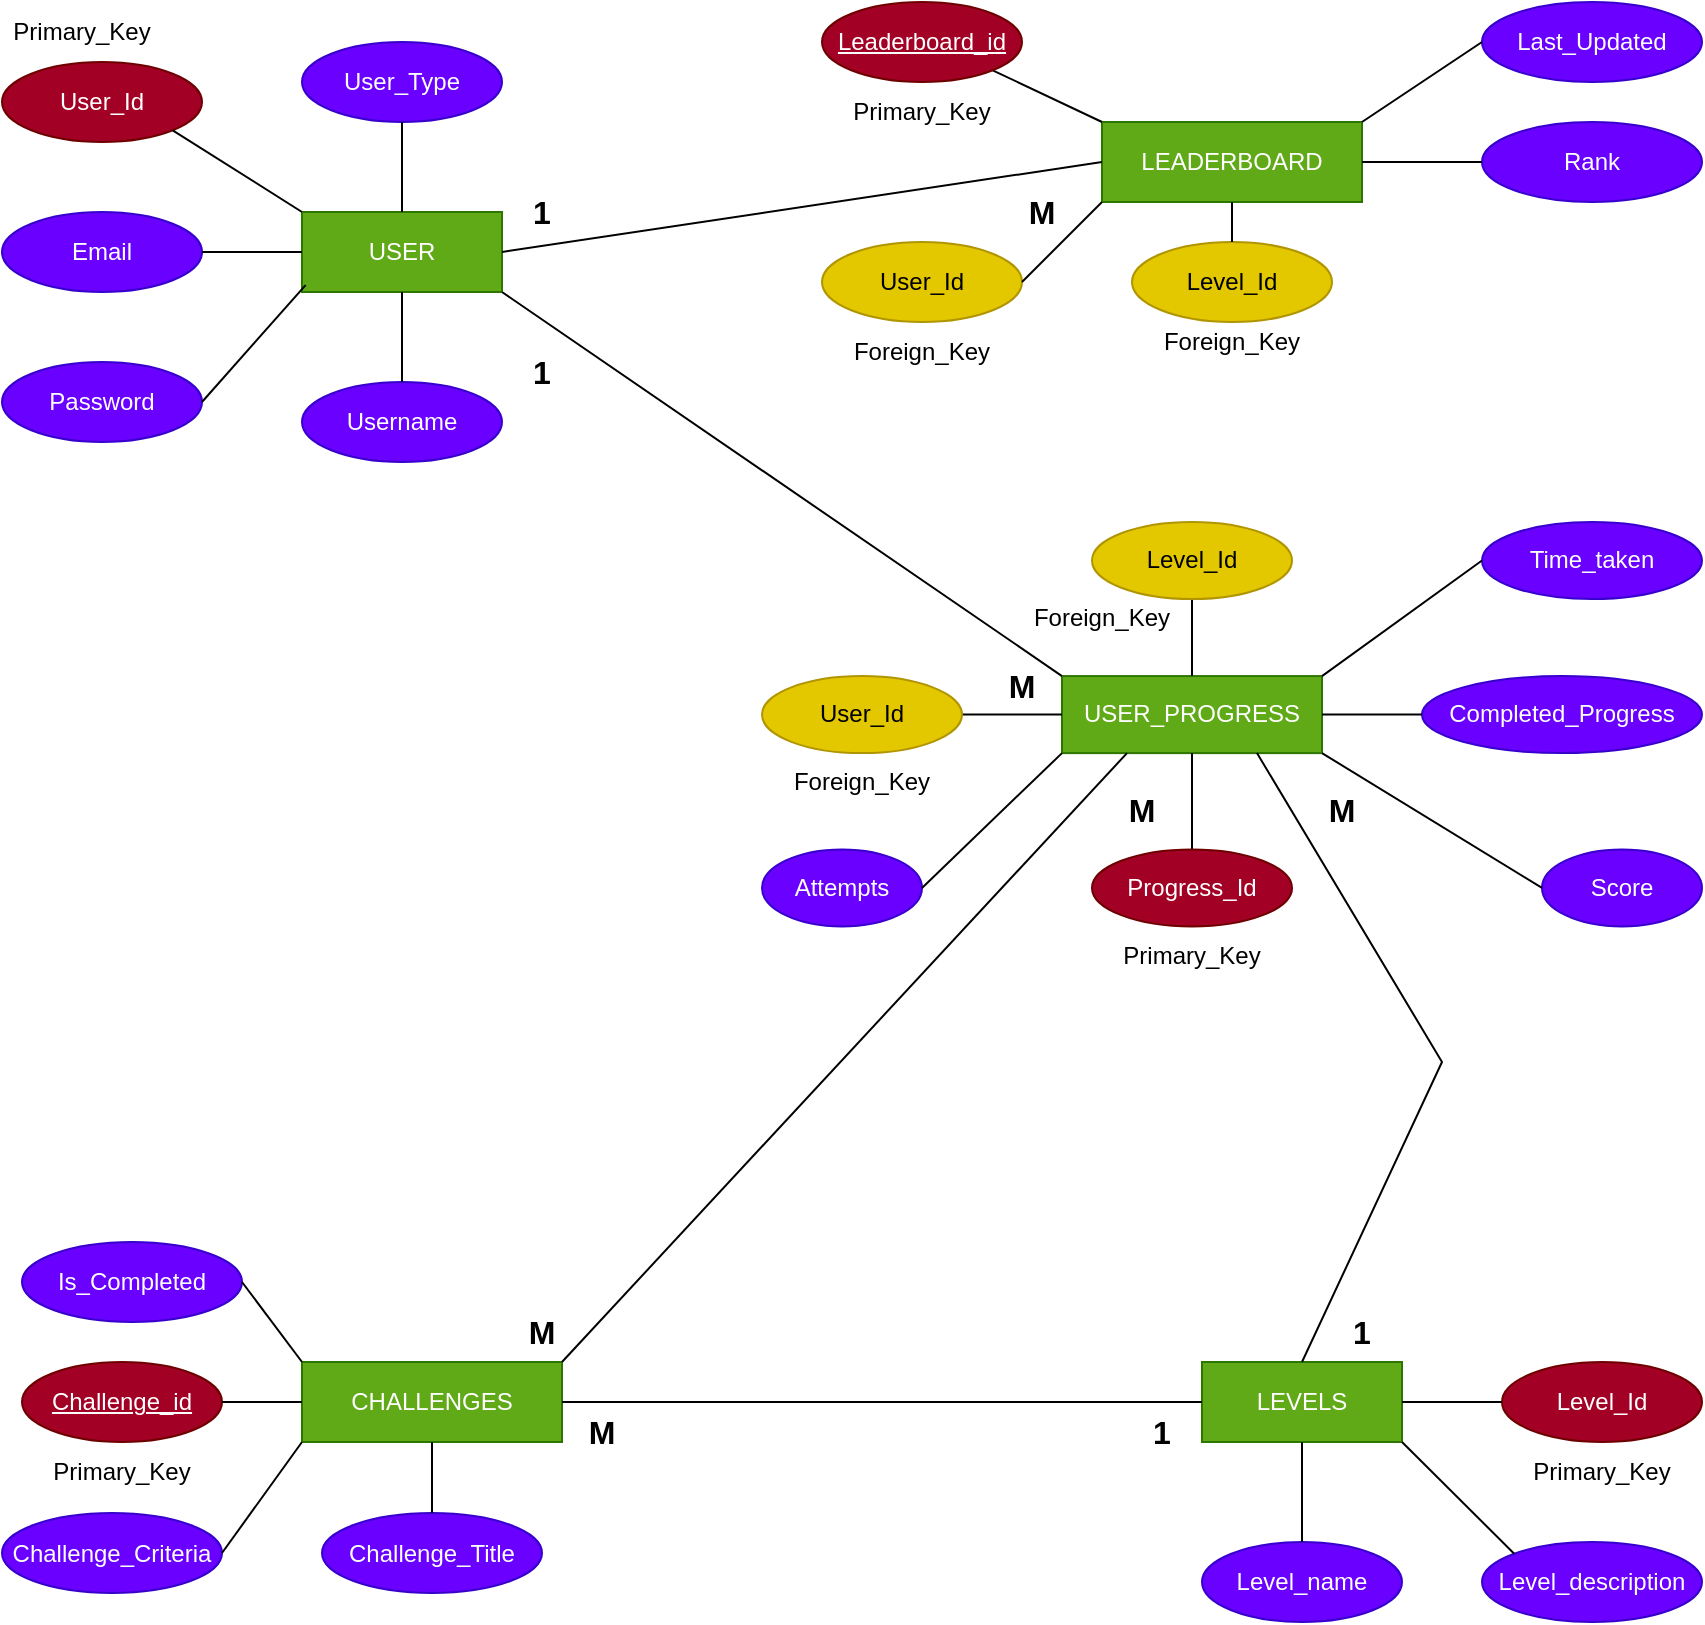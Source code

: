 <mxfile version="25.0.1">
  <diagram name="Page-1" id="hvGiVvYuYqNHNNSy1nFW">
    <mxGraphModel dx="943" dy="1045" grid="1" gridSize="10" guides="1" tooltips="1" connect="1" arrows="1" fold="1" page="1" pageScale="1" pageWidth="850" pageHeight="1100" math="0" shadow="0">
      <root>
        <mxCell id="0" />
        <mxCell id="1" parent="0" />
        <mxCell id="EYrDEzTPoMJqkg_l5Wmo-33" value="" style="group" vertex="1" connectable="0" parent="1">
          <mxGeometry x="850" width="250" height="230" as="geometry" />
        </mxCell>
        <mxCell id="wwm1pLuqcNXMslTKSKh7-67" value="USER" style="whiteSpace=wrap;html=1;align=center;fillColor=#60a917;fontColor=#ffffff;strokeColor=#2D7600;" parent="EYrDEzTPoMJqkg_l5Wmo-33" vertex="1">
          <mxGeometry x="150" y="105" width="100" height="40" as="geometry" />
        </mxCell>
        <mxCell id="wwm1pLuqcNXMslTKSKh7-68" value="Email" style="ellipse;whiteSpace=wrap;html=1;align=center;fillColor=#6a00ff;fontColor=#ffffff;strokeColor=#3700CC;" parent="EYrDEzTPoMJqkg_l5Wmo-33" vertex="1">
          <mxGeometry y="105" width="100" height="40" as="geometry" />
        </mxCell>
        <mxCell id="wwm1pLuqcNXMslTKSKh7-72" value="" style="endArrow=none;html=1;rounded=0;entryX=1;entryY=0.5;entryDx=0;entryDy=0;exitX=0;exitY=0.5;exitDx=0;exitDy=0;" parent="EYrDEzTPoMJqkg_l5Wmo-33" source="wwm1pLuqcNXMslTKSKh7-67" target="wwm1pLuqcNXMslTKSKh7-68" edge="1">
          <mxGeometry relative="1" as="geometry">
            <mxPoint x="210" y="130" as="sourcePoint" />
            <mxPoint x="60" y="40" as="targetPoint" />
          </mxGeometry>
        </mxCell>
        <mxCell id="wwm1pLuqcNXMslTKSKh7-73" value="Password" style="ellipse;whiteSpace=wrap;html=1;align=center;fillColor=#6a00ff;fontColor=#ffffff;strokeColor=#3700CC;" parent="EYrDEzTPoMJqkg_l5Wmo-33" vertex="1">
          <mxGeometry y="180" width="100" height="40" as="geometry" />
        </mxCell>
        <mxCell id="wwm1pLuqcNXMslTKSKh7-74" value="" style="endArrow=none;html=1;rounded=0;entryX=1;entryY=0.5;entryDx=0;entryDy=0;exitX=0.018;exitY=0.913;exitDx=0;exitDy=0;exitPerimeter=0;" parent="EYrDEzTPoMJqkg_l5Wmo-33" source="wwm1pLuqcNXMslTKSKh7-67" target="wwm1pLuqcNXMslTKSKh7-73" edge="1">
          <mxGeometry relative="1" as="geometry">
            <mxPoint x="150" y="200" as="sourcePoint" />
            <mxPoint x="60" y="115" as="targetPoint" />
          </mxGeometry>
        </mxCell>
        <mxCell id="wwm1pLuqcNXMslTKSKh7-79" value="User_Type" style="ellipse;whiteSpace=wrap;html=1;align=center;fillColor=#6a00ff;fontColor=#ffffff;strokeColor=#3700CC;" parent="EYrDEzTPoMJqkg_l5Wmo-33" vertex="1">
          <mxGeometry x="150" y="20" width="100" height="40" as="geometry" />
        </mxCell>
        <mxCell id="wwm1pLuqcNXMslTKSKh7-80" value="Username" style="ellipse;whiteSpace=wrap;html=1;align=center;fillColor=#6a00ff;fontColor=#ffffff;strokeColor=#3700CC;" parent="EYrDEzTPoMJqkg_l5Wmo-33" vertex="1">
          <mxGeometry x="150" y="190" width="100" height="40" as="geometry" />
        </mxCell>
        <mxCell id="wwm1pLuqcNXMslTKSKh7-81" value="" style="endArrow=none;html=1;rounded=0;entryX=0.5;entryY=0;entryDx=0;entryDy=0;exitX=0.5;exitY=1;exitDx=0;exitDy=0;" parent="EYrDEzTPoMJqkg_l5Wmo-33" source="wwm1pLuqcNXMslTKSKh7-67" target="wwm1pLuqcNXMslTKSKh7-80" edge="1">
          <mxGeometry relative="1" as="geometry">
            <mxPoint x="162" y="152" as="sourcePoint" />
            <mxPoint x="110" y="210" as="targetPoint" />
          </mxGeometry>
        </mxCell>
        <mxCell id="wwm1pLuqcNXMslTKSKh7-82" value="" style="endArrow=none;html=1;rounded=0;exitX=0.5;exitY=1;exitDx=0;exitDy=0;entryX=0.5;entryY=0;entryDx=0;entryDy=0;" parent="EYrDEzTPoMJqkg_l5Wmo-33" source="wwm1pLuqcNXMslTKSKh7-79" target="wwm1pLuqcNXMslTKSKh7-67" edge="1">
          <mxGeometry relative="1" as="geometry">
            <mxPoint x="210" y="155" as="sourcePoint" />
            <mxPoint x="200" y="90" as="targetPoint" />
          </mxGeometry>
        </mxCell>
        <mxCell id="wwm1pLuqcNXMslTKSKh7-83" value="User_Id" style="ellipse;whiteSpace=wrap;html=1;align=center;fillColor=#a20025;fontColor=#ffffff;strokeColor=#6F0000;" parent="EYrDEzTPoMJqkg_l5Wmo-33" vertex="1">
          <mxGeometry y="30" width="100" height="40" as="geometry" />
        </mxCell>
        <mxCell id="wwm1pLuqcNXMslTKSKh7-84" value="" style="endArrow=none;html=1;rounded=0;exitX=1;exitY=1;exitDx=0;exitDy=0;entryX=0;entryY=0;entryDx=0;entryDy=0;" parent="EYrDEzTPoMJqkg_l5Wmo-33" source="wwm1pLuqcNXMslTKSKh7-83" target="wwm1pLuqcNXMslTKSKh7-67" edge="1">
          <mxGeometry relative="1" as="geometry">
            <mxPoint x="210" y="70" as="sourcePoint" />
            <mxPoint x="210" y="115" as="targetPoint" />
          </mxGeometry>
        </mxCell>
        <mxCell id="wwm1pLuqcNXMslTKSKh7-85" value="Primary_Key" style="text;html=1;align=center;verticalAlign=middle;whiteSpace=wrap;rounded=0;" parent="EYrDEzTPoMJqkg_l5Wmo-33" vertex="1">
          <mxGeometry width="80" height="30" as="geometry" />
        </mxCell>
        <mxCell id="EYrDEzTPoMJqkg_l5Wmo-34" value="" style="group" vertex="1" connectable="0" parent="1">
          <mxGeometry x="1450" y="580" width="250" height="230" as="geometry" />
        </mxCell>
        <mxCell id="wwm1pLuqcNXMslTKSKh7-86" value="LEVELS" style="whiteSpace=wrap;html=1;align=center;fillColor=#60a917;fontColor=#ffffff;strokeColor=#2D7600;" parent="EYrDEzTPoMJqkg_l5Wmo-34" vertex="1">
          <mxGeometry y="100" width="100" height="40" as="geometry" />
        </mxCell>
        <mxCell id="wwm1pLuqcNXMslTKSKh7-89" value="Level_Id" style="ellipse;whiteSpace=wrap;html=1;align=center;fillColor=#a20025;fontColor=#ffffff;strokeColor=#6F0000;" parent="EYrDEzTPoMJqkg_l5Wmo-34" vertex="1">
          <mxGeometry x="150" y="100" width="100" height="40" as="geometry" />
        </mxCell>
        <mxCell id="wwm1pLuqcNXMslTKSKh7-90" value="Primary_Key" style="text;html=1;align=center;verticalAlign=middle;whiteSpace=wrap;rounded=0;" parent="EYrDEzTPoMJqkg_l5Wmo-34" vertex="1">
          <mxGeometry x="160" y="140" width="80" height="30" as="geometry" />
        </mxCell>
        <mxCell id="wwm1pLuqcNXMslTKSKh7-91" value="" style="endArrow=none;html=1;rounded=0;exitX=0;exitY=0.5;exitDx=0;exitDy=0;" parent="EYrDEzTPoMJqkg_l5Wmo-34" source="wwm1pLuqcNXMslTKSKh7-89" target="wwm1pLuqcNXMslTKSKh7-86" edge="1">
          <mxGeometry relative="1" as="geometry">
            <mxPoint x="-160" y="70" as="sourcePoint" />
            <mxPoint x="-160" y="115" as="targetPoint" />
          </mxGeometry>
        </mxCell>
        <mxCell id="wwm1pLuqcNXMslTKSKh7-92" value="Level_name" style="ellipse;whiteSpace=wrap;html=1;align=center;fillColor=#6a00ff;fontColor=#ffffff;strokeColor=#3700CC;" parent="EYrDEzTPoMJqkg_l5Wmo-34" vertex="1">
          <mxGeometry y="190" width="100" height="40" as="geometry" />
        </mxCell>
        <mxCell id="wwm1pLuqcNXMslTKSKh7-93" value="" style="endArrow=none;html=1;rounded=0;exitX=0.5;exitY=1;exitDx=0;exitDy=0;" parent="EYrDEzTPoMJqkg_l5Wmo-34" source="wwm1pLuqcNXMslTKSKh7-86" target="wwm1pLuqcNXMslTKSKh7-92" edge="1">
          <mxGeometry relative="1" as="geometry">
            <mxPoint x="-160" y="155" as="sourcePoint" />
            <mxPoint x="-160" y="200" as="targetPoint" />
          </mxGeometry>
        </mxCell>
        <mxCell id="wwm1pLuqcNXMslTKSKh7-96" value="Level_description" style="ellipse;whiteSpace=wrap;html=1;align=center;fillColor=#6a00ff;fontColor=#ffffff;strokeColor=#3700CC;" parent="EYrDEzTPoMJqkg_l5Wmo-34" vertex="1">
          <mxGeometry x="140" y="190" width="110" height="40" as="geometry" />
        </mxCell>
        <mxCell id="wwm1pLuqcNXMslTKSKh7-97" value="" style="endArrow=none;html=1;rounded=0;exitX=1;exitY=1;exitDx=0;exitDy=0;entryX=0;entryY=0;entryDx=0;entryDy=0;" parent="EYrDEzTPoMJqkg_l5Wmo-34" source="wwm1pLuqcNXMslTKSKh7-86" target="wwm1pLuqcNXMslTKSKh7-96" edge="1">
          <mxGeometry relative="1" as="geometry">
            <mxPoint x="60" y="155" as="sourcePoint" />
            <mxPoint x="60" y="200" as="targetPoint" />
          </mxGeometry>
        </mxCell>
        <mxCell id="EYrDEzTPoMJqkg_l5Wmo-94" value="&lt;font style=&quot;font-size: 16px;&quot;&gt;&lt;b&gt;1&lt;/b&gt;&lt;/font&gt;" style="text;html=1;align=center;verticalAlign=middle;whiteSpace=wrap;rounded=0;" vertex="1" parent="EYrDEzTPoMJqkg_l5Wmo-34">
          <mxGeometry x="70" y="70" width="20" height="30" as="geometry" />
        </mxCell>
        <mxCell id="EYrDEzTPoMJqkg_l5Wmo-35" value="" style="group" vertex="1" connectable="0" parent="1">
          <mxGeometry x="1230" y="260" width="470" height="260" as="geometry" />
        </mxCell>
        <mxCell id="wwm1pLuqcNXMslTKSKh7-98" value="USER_PROGRESS" style="whiteSpace=wrap;html=1;align=center;fillColor=#60a917;fontColor=#ffffff;strokeColor=#2D7600;" parent="EYrDEzTPoMJqkg_l5Wmo-35" vertex="1">
          <mxGeometry x="150" y="77.037" width="130" height="38.519" as="geometry" />
        </mxCell>
        <mxCell id="wwm1pLuqcNXMslTKSKh7-100" value="" style="endArrow=none;html=1;rounded=0;exitX=0.5;exitY=0;exitDx=0;exitDy=0;entryX=0.5;entryY=1;entryDx=0;entryDy=0;" parent="EYrDEzTPoMJqkg_l5Wmo-35" source="wwm1pLuqcNXMslTKSKh7-99" target="wwm1pLuqcNXMslTKSKh7-98" edge="1">
          <mxGeometry relative="1" as="geometry">
            <mxPoint x="95" y="-140.593" as="sourcePoint" />
            <mxPoint x="160" y="-101.111" as="targetPoint" />
          </mxGeometry>
        </mxCell>
        <mxCell id="wwm1pLuqcNXMslTKSKh7-105" value="" style="endArrow=none;html=1;rounded=0;exitX=0;exitY=0.5;exitDx=0;exitDy=0;entryX=1;entryY=0.5;entryDx=0;entryDy=0;" parent="EYrDEzTPoMJqkg_l5Wmo-35" source="wwm1pLuqcNXMslTKSKh7-98" target="wwm1pLuqcNXMslTKSKh7-103" edge="1">
          <mxGeometry relative="1" as="geometry">
            <mxPoint x="325" y="202.222" as="sourcePoint" />
            <mxPoint x="325" y="134.815" as="targetPoint" />
          </mxGeometry>
        </mxCell>
        <mxCell id="wwm1pLuqcNXMslTKSKh7-106" value="" style="endArrow=none;html=1;rounded=0;exitX=0.5;exitY=0;exitDx=0;exitDy=0;entryX=0.5;entryY=1;entryDx=0;entryDy=0;" parent="EYrDEzTPoMJqkg_l5Wmo-35" source="wwm1pLuqcNXMslTKSKh7-98" target="wwm1pLuqcNXMslTKSKh7-104" edge="1">
          <mxGeometry relative="1" as="geometry">
            <mxPoint x="335" y="211.852" as="sourcePoint" />
            <mxPoint x="335" y="144.444" as="targetPoint" />
          </mxGeometry>
        </mxCell>
        <mxCell id="wwm1pLuqcNXMslTKSKh7-109" value="Completed_Progress" style="ellipse;whiteSpace=wrap;html=1;align=center;fillColor=#6a00ff;fontColor=#ffffff;strokeColor=#3700CC;" parent="EYrDEzTPoMJqkg_l5Wmo-35" vertex="1">
          <mxGeometry x="330" y="77.037" width="140" height="38.519" as="geometry" />
        </mxCell>
        <mxCell id="wwm1pLuqcNXMslTKSKh7-110" value="" style="endArrow=none;html=1;rounded=0;entryX=0;entryY=0.5;entryDx=0;entryDy=0;exitX=1;exitY=0.5;exitDx=0;exitDy=0;" parent="EYrDEzTPoMJqkg_l5Wmo-35" source="wwm1pLuqcNXMslTKSKh7-98" target="wwm1pLuqcNXMslTKSKh7-109" edge="1">
          <mxGeometry relative="1" as="geometry">
            <mxPoint x="460" y="110.741" as="sourcePoint" />
            <mxPoint x="370" y="173.333" as="targetPoint" />
          </mxGeometry>
        </mxCell>
        <mxCell id="wwm1pLuqcNXMslTKSKh7-111" value="Score" style="ellipse;whiteSpace=wrap;html=1;align=center;fillColor=#6a00ff;fontColor=#ffffff;strokeColor=#3700CC;" parent="EYrDEzTPoMJqkg_l5Wmo-35" vertex="1">
          <mxGeometry x="390" y="163.704" width="80" height="38.519" as="geometry" />
        </mxCell>
        <mxCell id="wwm1pLuqcNXMslTKSKh7-112" value="" style="endArrow=none;html=1;rounded=0;entryX=0;entryY=0.5;entryDx=0;entryDy=0;exitX=1;exitY=1;exitDx=0;exitDy=0;" parent="EYrDEzTPoMJqkg_l5Wmo-35" source="wwm1pLuqcNXMslTKSKh7-98" target="wwm1pLuqcNXMslTKSKh7-111" edge="1">
          <mxGeometry relative="1" as="geometry">
            <mxPoint x="390" y="115.556" as="sourcePoint" />
            <mxPoint x="450" y="115.556" as="targetPoint" />
          </mxGeometry>
        </mxCell>
        <mxCell id="wwm1pLuqcNXMslTKSKh7-113" value="Attempts" style="ellipse;whiteSpace=wrap;html=1;align=center;fillColor=#6a00ff;fontColor=#ffffff;strokeColor=#3700CC;" parent="EYrDEzTPoMJqkg_l5Wmo-35" vertex="1">
          <mxGeometry y="163.704" width="80" height="38.519" as="geometry" />
        </mxCell>
        <mxCell id="wwm1pLuqcNXMslTKSKh7-114" value="" style="endArrow=none;html=1;rounded=0;entryX=0;entryY=1;entryDx=0;entryDy=0;exitX=1;exitY=0.5;exitDx=0;exitDy=0;" parent="EYrDEzTPoMJqkg_l5Wmo-35" source="wwm1pLuqcNXMslTKSKh7-113" target="wwm1pLuqcNXMslTKSKh7-98" edge="1">
          <mxGeometry relative="1" as="geometry">
            <mxPoint x="390" y="134.815" as="sourcePoint" />
            <mxPoint x="450" y="221.481" as="targetPoint" />
          </mxGeometry>
        </mxCell>
        <mxCell id="wwm1pLuqcNXMslTKSKh7-116" value="Time_taken" style="ellipse;whiteSpace=wrap;html=1;align=center;fillColor=#6a00ff;fontColor=#ffffff;strokeColor=#3700CC;" parent="EYrDEzTPoMJqkg_l5Wmo-35" vertex="1">
          <mxGeometry x="360" width="110" height="38.519" as="geometry" />
        </mxCell>
        <mxCell id="wwm1pLuqcNXMslTKSKh7-117" value="" style="endArrow=none;html=1;rounded=0;entryX=1;entryY=0;entryDx=0;entryDy=0;exitX=0;exitY=0.5;exitDx=0;exitDy=0;" parent="EYrDEzTPoMJqkg_l5Wmo-35" source="wwm1pLuqcNXMslTKSKh7-116" target="wwm1pLuqcNXMslTKSKh7-98" edge="1">
          <mxGeometry relative="1" as="geometry">
            <mxPoint x="390" y="134.815" as="sourcePoint" />
            <mxPoint x="430" y="221.481" as="targetPoint" />
          </mxGeometry>
        </mxCell>
        <mxCell id="wwm1pLuqcNXMslTKSKh7-119" value="" style="group" parent="EYrDEzTPoMJqkg_l5Wmo-35" vertex="1" connectable="0">
          <mxGeometry y="77.037" width="100" height="67.407" as="geometry" />
        </mxCell>
        <mxCell id="wwm1pLuqcNXMslTKSKh7-103" value="User_Id" style="ellipse;whiteSpace=wrap;html=1;align=center;fillColor=#e3c800;fontColor=#000000;strokeColor=#B09500;" parent="wwm1pLuqcNXMslTKSKh7-119" vertex="1">
          <mxGeometry width="100" height="38.519" as="geometry" />
        </mxCell>
        <mxCell id="wwm1pLuqcNXMslTKSKh7-107" value="Foreign_Key" style="text;html=1;align=center;verticalAlign=middle;whiteSpace=wrap;rounded=0;" parent="wwm1pLuqcNXMslTKSKh7-119" vertex="1">
          <mxGeometry x="10" y="38.519" width="80" height="28.889" as="geometry" />
        </mxCell>
        <mxCell id="EYrDEzTPoMJqkg_l5Wmo-59" value="" style="group" vertex="1" connectable="0" parent="EYrDEzTPoMJqkg_l5Wmo-35">
          <mxGeometry x="165" y="163.704" width="100" height="67.407" as="geometry" />
        </mxCell>
        <mxCell id="wwm1pLuqcNXMslTKSKh7-99" value="Progress_Id" style="ellipse;whiteSpace=wrap;html=1;align=center;fillColor=#a20025;fontColor=#ffffff;strokeColor=#6F0000;" parent="EYrDEzTPoMJqkg_l5Wmo-59" vertex="1">
          <mxGeometry width="100" height="38.519" as="geometry" />
        </mxCell>
        <mxCell id="wwm1pLuqcNXMslTKSKh7-128" value="Primary_Key" style="text;html=1;align=center;verticalAlign=middle;whiteSpace=wrap;rounded=0;" parent="EYrDEzTPoMJqkg_l5Wmo-59" vertex="1">
          <mxGeometry x="10" y="38.519" width="80" height="28.889" as="geometry" />
        </mxCell>
        <mxCell id="wwm1pLuqcNXMslTKSKh7-104" value="Level_Id" style="ellipse;whiteSpace=wrap;html=1;align=center;fillColor=#e3c800;fontColor=#000000;strokeColor=#B09500;" parent="EYrDEzTPoMJqkg_l5Wmo-35" vertex="1">
          <mxGeometry x="165" width="100" height="38.519" as="geometry" />
        </mxCell>
        <mxCell id="wwm1pLuqcNXMslTKSKh7-108" value="Foreign_Key" style="text;html=1;align=center;verticalAlign=middle;whiteSpace=wrap;rounded=0;" parent="EYrDEzTPoMJqkg_l5Wmo-35" vertex="1">
          <mxGeometry x="130" y="38.519" width="80" height="19.259" as="geometry" />
        </mxCell>
        <mxCell id="EYrDEzTPoMJqkg_l5Wmo-87" value="&lt;font style=&quot;font-size: 16px;&quot;&gt;&lt;b&gt;M&lt;/b&gt;&lt;/font&gt;" style="text;html=1;align=center;verticalAlign=middle;whiteSpace=wrap;rounded=0;" vertex="1" parent="EYrDEzTPoMJqkg_l5Wmo-35">
          <mxGeometry x="120" y="67.407" width="20" height="28.889" as="geometry" />
        </mxCell>
        <mxCell id="EYrDEzTPoMJqkg_l5Wmo-93" value="&lt;font style=&quot;font-size: 16px;&quot;&gt;&lt;b&gt;M&lt;/b&gt;&lt;/font&gt;" style="text;html=1;align=center;verticalAlign=middle;whiteSpace=wrap;rounded=0;" vertex="1" parent="EYrDEzTPoMJqkg_l5Wmo-35">
          <mxGeometry x="280" y="129.997" width="20" height="28.889" as="geometry" />
        </mxCell>
        <mxCell id="EYrDEzTPoMJqkg_l5Wmo-119" value="&lt;font style=&quot;font-size: 16px;&quot;&gt;&lt;b&gt;M&lt;/b&gt;&lt;/font&gt;" style="text;html=1;align=center;verticalAlign=middle;whiteSpace=wrap;rounded=0;" vertex="1" parent="EYrDEzTPoMJqkg_l5Wmo-35">
          <mxGeometry x="180" y="129.997" width="20" height="28.889" as="geometry" />
        </mxCell>
        <mxCell id="EYrDEzTPoMJqkg_l5Wmo-36" value="" style="group" vertex="1" connectable="0" parent="1">
          <mxGeometry x="1260" width="440" height="221" as="geometry" />
        </mxCell>
        <mxCell id="wwm1pLuqcNXMslTKSKh7-124" value="LEADERBOARD" style="whiteSpace=wrap;html=1;align=center;fillColor=#60a917;fontColor=#ffffff;strokeColor=#2D7600;" parent="EYrDEzTPoMJqkg_l5Wmo-36" vertex="1">
          <mxGeometry x="140" y="60" width="130" height="40" as="geometry" />
        </mxCell>
        <mxCell id="wwm1pLuqcNXMslTKSKh7-126" value="" style="endArrow=none;html=1;rounded=0;exitX=0;exitY=0;exitDx=0;exitDy=0;entryX=1;entryY=1;entryDx=0;entryDy=0;" parent="EYrDEzTPoMJqkg_l5Wmo-36" source="wwm1pLuqcNXMslTKSKh7-124" target="wwm1pLuqcNXMslTKSKh7-127" edge="1">
          <mxGeometry relative="1" as="geometry">
            <mxPoint x="180" y="-180" as="sourcePoint" />
            <mxPoint x="100" y="80" as="targetPoint" />
          </mxGeometry>
        </mxCell>
        <mxCell id="EYrDEzTPoMJqkg_l5Wmo-1" value="" style="group" vertex="1" connectable="0" parent="EYrDEzTPoMJqkg_l5Wmo-36">
          <mxGeometry y="120" width="100" height="71" as="geometry" />
        </mxCell>
        <mxCell id="EYrDEzTPoMJqkg_l5Wmo-2" value="User_Id" style="ellipse;whiteSpace=wrap;html=1;align=center;fillColor=#e3c800;fontColor=#000000;strokeColor=#B09500;" vertex="1" parent="EYrDEzTPoMJqkg_l5Wmo-1">
          <mxGeometry width="100" height="40" as="geometry" />
        </mxCell>
        <mxCell id="EYrDEzTPoMJqkg_l5Wmo-3" value="Foreign_Key" style="text;html=1;align=center;verticalAlign=middle;whiteSpace=wrap;rounded=0;" vertex="1" parent="EYrDEzTPoMJqkg_l5Wmo-1">
          <mxGeometry x="10" y="40" width="80" height="30" as="geometry" />
        </mxCell>
        <mxCell id="EYrDEzTPoMJqkg_l5Wmo-4" value="" style="group" vertex="1" connectable="0" parent="EYrDEzTPoMJqkg_l5Wmo-36">
          <mxGeometry x="155" y="120" width="100" height="60" as="geometry" />
        </mxCell>
        <mxCell id="EYrDEzTPoMJqkg_l5Wmo-5" value="Level_Id" style="ellipse;whiteSpace=wrap;html=1;align=center;fillColor=#e3c800;fontColor=#000000;strokeColor=#B09500;" vertex="1" parent="EYrDEzTPoMJqkg_l5Wmo-4">
          <mxGeometry width="100" height="40" as="geometry" />
        </mxCell>
        <mxCell id="EYrDEzTPoMJqkg_l5Wmo-6" value="Foreign_Key" style="text;html=1;align=center;verticalAlign=middle;whiteSpace=wrap;rounded=0;" vertex="1" parent="EYrDEzTPoMJqkg_l5Wmo-4">
          <mxGeometry x="10" y="40" width="80" height="20" as="geometry" />
        </mxCell>
        <mxCell id="EYrDEzTPoMJqkg_l5Wmo-7" value="" style="endArrow=none;html=1;rounded=0;entryX=1;entryY=0.5;entryDx=0;entryDy=0;exitX=0;exitY=1;exitDx=0;exitDy=0;" edge="1" parent="EYrDEzTPoMJqkg_l5Wmo-36" source="wwm1pLuqcNXMslTKSKh7-124" target="EYrDEzTPoMJqkg_l5Wmo-2">
          <mxGeometry relative="1" as="geometry">
            <mxPoint x="130" y="110" as="sourcePoint" />
            <mxPoint x="110" y="90" as="targetPoint" />
          </mxGeometry>
        </mxCell>
        <mxCell id="EYrDEzTPoMJqkg_l5Wmo-8" value="" style="endArrow=none;html=1;rounded=0;entryX=0.5;entryY=0;entryDx=0;entryDy=0;exitX=0.5;exitY=1;exitDx=0;exitDy=0;" edge="1" parent="EYrDEzTPoMJqkg_l5Wmo-36" source="wwm1pLuqcNXMslTKSKh7-124" target="EYrDEzTPoMJqkg_l5Wmo-5">
          <mxGeometry relative="1" as="geometry">
            <mxPoint x="150" y="110" as="sourcePoint" />
            <mxPoint x="110" y="180" as="targetPoint" />
          </mxGeometry>
        </mxCell>
        <mxCell id="EYrDEzTPoMJqkg_l5Wmo-13" value="Rank" style="ellipse;whiteSpace=wrap;html=1;align=center;fillColor=#6a00ff;fontColor=#ffffff;strokeColor=#3700CC;" vertex="1" parent="EYrDEzTPoMJqkg_l5Wmo-36">
          <mxGeometry x="330" y="60" width="110" height="40" as="geometry" />
        </mxCell>
        <mxCell id="EYrDEzTPoMJqkg_l5Wmo-14" value="" style="endArrow=none;html=1;rounded=0;exitX=1;exitY=0.5;exitDx=0;exitDy=0;" edge="1" parent="EYrDEzTPoMJqkg_l5Wmo-36" source="wwm1pLuqcNXMslTKSKh7-124" target="EYrDEzTPoMJqkg_l5Wmo-13">
          <mxGeometry relative="1" as="geometry">
            <mxPoint x="280" y="110" as="sourcePoint" />
            <mxPoint x="310" y="180" as="targetPoint" />
          </mxGeometry>
        </mxCell>
        <mxCell id="EYrDEzTPoMJqkg_l5Wmo-15" value="Last_Updated" style="ellipse;whiteSpace=wrap;html=1;align=center;fillColor=#6a00ff;fontColor=#ffffff;strokeColor=#3700CC;" vertex="1" parent="EYrDEzTPoMJqkg_l5Wmo-36">
          <mxGeometry x="330" width="110" height="40" as="geometry" />
        </mxCell>
        <mxCell id="EYrDEzTPoMJqkg_l5Wmo-16" value="" style="endArrow=none;html=1;rounded=0;exitX=1;exitY=0;exitDx=0;exitDy=0;entryX=0;entryY=0.5;entryDx=0;entryDy=0;" edge="1" parent="EYrDEzTPoMJqkg_l5Wmo-36" source="wwm1pLuqcNXMslTKSKh7-124" target="EYrDEzTPoMJqkg_l5Wmo-15">
          <mxGeometry relative="1" as="geometry">
            <mxPoint x="280" y="90" as="sourcePoint" />
            <mxPoint x="340" y="90" as="targetPoint" />
          </mxGeometry>
        </mxCell>
        <mxCell id="EYrDEzTPoMJqkg_l5Wmo-18" value="" style="group" vertex="1" connectable="0" parent="EYrDEzTPoMJqkg_l5Wmo-36">
          <mxGeometry width="100" height="70" as="geometry" />
        </mxCell>
        <mxCell id="wwm1pLuqcNXMslTKSKh7-102" value="Primary_Key" style="text;html=1;align=center;verticalAlign=middle;whiteSpace=wrap;rounded=0;" parent="EYrDEzTPoMJqkg_l5Wmo-18" vertex="1">
          <mxGeometry x="10" y="40" width="80" height="30" as="geometry" />
        </mxCell>
        <mxCell id="wwm1pLuqcNXMslTKSKh7-127" value="Leaderboard_id" style="ellipse;whiteSpace=wrap;html=1;align=center;fontStyle=4;fillColor=#a20025;fontColor=#ffffff;strokeColor=#6F0000;" parent="EYrDEzTPoMJqkg_l5Wmo-18" vertex="1">
          <mxGeometry width="100" height="40" as="geometry" />
        </mxCell>
        <mxCell id="EYrDEzTPoMJqkg_l5Wmo-57" value="&lt;font style=&quot;font-size: 16px;&quot;&gt;&lt;b&gt;M&lt;/b&gt;&lt;/font&gt;" style="text;html=1;align=center;verticalAlign=middle;whiteSpace=wrap;rounded=0;" vertex="1" parent="EYrDEzTPoMJqkg_l5Wmo-36">
          <mxGeometry x="100" y="90" width="20" height="30" as="geometry" />
        </mxCell>
        <mxCell id="EYrDEzTPoMJqkg_l5Wmo-37" value="" style="group" vertex="1" connectable="0" parent="1">
          <mxGeometry x="850" y="620" width="280" height="175.5" as="geometry" />
        </mxCell>
        <mxCell id="EYrDEzTPoMJqkg_l5Wmo-17" value="CHALLENGES" style="whiteSpace=wrap;html=1;align=center;fillColor=#60a917;fontColor=#ffffff;strokeColor=#2D7600;" vertex="1" parent="EYrDEzTPoMJqkg_l5Wmo-37">
          <mxGeometry x="150" y="60" width="130" height="40" as="geometry" />
        </mxCell>
        <mxCell id="EYrDEzTPoMJqkg_l5Wmo-19" value="" style="group" vertex="1" connectable="0" parent="EYrDEzTPoMJqkg_l5Wmo-37">
          <mxGeometry x="10" y="60" width="100" height="70" as="geometry" />
        </mxCell>
        <mxCell id="EYrDEzTPoMJqkg_l5Wmo-20" value="Primary_Key" style="text;html=1;align=center;verticalAlign=middle;whiteSpace=wrap;rounded=0;" vertex="1" parent="EYrDEzTPoMJqkg_l5Wmo-19">
          <mxGeometry x="10" y="40" width="80" height="30" as="geometry" />
        </mxCell>
        <mxCell id="EYrDEzTPoMJqkg_l5Wmo-21" value="Challenge_id" style="ellipse;whiteSpace=wrap;html=1;align=center;fontStyle=4;fillColor=#a20025;fontColor=#ffffff;strokeColor=#6F0000;" vertex="1" parent="EYrDEzTPoMJqkg_l5Wmo-19">
          <mxGeometry width="100" height="40" as="geometry" />
        </mxCell>
        <mxCell id="EYrDEzTPoMJqkg_l5Wmo-23" value="" style="endArrow=none;html=1;rounded=0;entryX=0;entryY=0.5;entryDx=0;entryDy=0;exitX=1;exitY=0.5;exitDx=0;exitDy=0;" edge="1" parent="EYrDEzTPoMJqkg_l5Wmo-37" source="EYrDEzTPoMJqkg_l5Wmo-21" target="EYrDEzTPoMJqkg_l5Wmo-17">
          <mxGeometry relative="1" as="geometry">
            <mxPoint x="10" y="-30" as="sourcePoint" />
            <mxPoint x="170" y="-30" as="targetPoint" />
          </mxGeometry>
        </mxCell>
        <mxCell id="EYrDEzTPoMJqkg_l5Wmo-24" value="Challenge_Title" style="ellipse;whiteSpace=wrap;html=1;align=center;fillColor=#6a00ff;fontColor=#ffffff;strokeColor=#3700CC;" vertex="1" parent="EYrDEzTPoMJqkg_l5Wmo-37">
          <mxGeometry x="160" y="135.5" width="110" height="40" as="geometry" />
        </mxCell>
        <mxCell id="EYrDEzTPoMJqkg_l5Wmo-25" value="" style="endArrow=none;html=1;rounded=0;entryX=0.5;entryY=0;entryDx=0;entryDy=0;exitX=0.5;exitY=1;exitDx=0;exitDy=0;" edge="1" parent="EYrDEzTPoMJqkg_l5Wmo-37" source="EYrDEzTPoMJqkg_l5Wmo-17" target="EYrDEzTPoMJqkg_l5Wmo-24">
          <mxGeometry relative="1" as="geometry">
            <mxPoint x="120" y="90" as="sourcePoint" />
            <mxPoint x="160" y="90" as="targetPoint" />
          </mxGeometry>
        </mxCell>
        <mxCell id="EYrDEzTPoMJqkg_l5Wmo-26" value="Challenge_Criteria" style="ellipse;whiteSpace=wrap;html=1;align=center;fillColor=#6a00ff;fontColor=#ffffff;strokeColor=#3700CC;" vertex="1" parent="EYrDEzTPoMJqkg_l5Wmo-37">
          <mxGeometry y="135.5" width="110" height="40" as="geometry" />
        </mxCell>
        <mxCell id="EYrDEzTPoMJqkg_l5Wmo-28" value="" style="endArrow=none;html=1;rounded=0;exitX=1;exitY=0.5;exitDx=0;exitDy=0;" edge="1" parent="EYrDEzTPoMJqkg_l5Wmo-37" source="EYrDEzTPoMJqkg_l5Wmo-26">
          <mxGeometry relative="1" as="geometry">
            <mxPoint x="120" y="90" as="sourcePoint" />
            <mxPoint x="150" y="100" as="targetPoint" />
          </mxGeometry>
        </mxCell>
        <mxCell id="EYrDEzTPoMJqkg_l5Wmo-29" value="Is_Completed" style="ellipse;whiteSpace=wrap;html=1;align=center;fillColor=#6a00ff;fontColor=#ffffff;strokeColor=#3700CC;" vertex="1" parent="EYrDEzTPoMJqkg_l5Wmo-37">
          <mxGeometry x="10" width="110" height="40" as="geometry" />
        </mxCell>
        <mxCell id="EYrDEzTPoMJqkg_l5Wmo-32" value="" style="endArrow=none;html=1;rounded=0;entryX=1;entryY=0.5;entryDx=0;entryDy=0;exitX=0;exitY=0;exitDx=0;exitDy=0;" edge="1" parent="EYrDEzTPoMJqkg_l5Wmo-37" source="EYrDEzTPoMJqkg_l5Wmo-17" target="EYrDEzTPoMJqkg_l5Wmo-29">
          <mxGeometry relative="1" as="geometry">
            <mxPoint x="120" y="90" as="sourcePoint" />
            <mxPoint x="160" y="90" as="targetPoint" />
          </mxGeometry>
        </mxCell>
        <mxCell id="EYrDEzTPoMJqkg_l5Wmo-120" value="&lt;font style=&quot;font-size: 16px;&quot;&gt;&lt;b&gt;M&lt;/b&gt;&lt;/font&gt;" style="text;html=1;align=center;verticalAlign=middle;whiteSpace=wrap;rounded=0;" vertex="1" parent="EYrDEzTPoMJqkg_l5Wmo-37">
          <mxGeometry x="260" y="30" width="20" height="30" as="geometry" />
        </mxCell>
        <mxCell id="EYrDEzTPoMJqkg_l5Wmo-55" value="" style="endArrow=none;html=1;rounded=0;exitX=1;exitY=0.5;exitDx=0;exitDy=0;entryX=0;entryY=0.5;entryDx=0;entryDy=0;" edge="1" parent="1" source="wwm1pLuqcNXMslTKSKh7-67" target="wwm1pLuqcNXMslTKSKh7-124">
          <mxGeometry relative="1" as="geometry">
            <mxPoint x="1250" y="270" as="sourcePoint" />
            <mxPoint x="1410" y="270" as="targetPoint" />
          </mxGeometry>
        </mxCell>
        <mxCell id="EYrDEzTPoMJqkg_l5Wmo-56" value="&lt;font style=&quot;font-size: 16px;&quot;&gt;&lt;b&gt;1&lt;/b&gt;&lt;/font&gt;" style="text;html=1;align=center;verticalAlign=middle;whiteSpace=wrap;rounded=0;" vertex="1" parent="1">
          <mxGeometry x="1110" y="90" width="20" height="30" as="geometry" />
        </mxCell>
        <mxCell id="EYrDEzTPoMJqkg_l5Wmo-85" value="" style="endArrow=none;html=1;rounded=0;entryX=0;entryY=0;entryDx=0;entryDy=0;exitX=1;exitY=1;exitDx=0;exitDy=0;" edge="1" parent="1" source="wwm1pLuqcNXMslTKSKh7-67" target="wwm1pLuqcNXMslTKSKh7-98">
          <mxGeometry relative="1" as="geometry">
            <mxPoint x="1260" y="370" as="sourcePoint" />
            <mxPoint x="1420" y="370" as="targetPoint" />
          </mxGeometry>
        </mxCell>
        <mxCell id="EYrDEzTPoMJqkg_l5Wmo-86" value="&lt;font style=&quot;font-size: 16px;&quot;&gt;&lt;b&gt;1&lt;/b&gt;&lt;/font&gt;" style="text;html=1;align=center;verticalAlign=middle;whiteSpace=wrap;rounded=0;" vertex="1" parent="1">
          <mxGeometry x="1110" y="170" width="20" height="30" as="geometry" />
        </mxCell>
        <mxCell id="EYrDEzTPoMJqkg_l5Wmo-89" value="" style="endArrow=none;html=1;rounded=0;entryX=1;entryY=0.5;entryDx=0;entryDy=0;exitX=0;exitY=0.5;exitDx=0;exitDy=0;" edge="1" parent="1" source="wwm1pLuqcNXMslTKSKh7-86" target="EYrDEzTPoMJqkg_l5Wmo-17">
          <mxGeometry relative="1" as="geometry">
            <mxPoint x="1180" y="720" as="sourcePoint" />
            <mxPoint x="1190" y="705" as="targetPoint" />
          </mxGeometry>
        </mxCell>
        <mxCell id="EYrDEzTPoMJqkg_l5Wmo-90" value="&lt;font style=&quot;font-size: 16px;&quot;&gt;&lt;b&gt;1&lt;/b&gt;&lt;/font&gt;" style="text;html=1;align=center;verticalAlign=middle;whiteSpace=wrap;rounded=0;" vertex="1" parent="1">
          <mxGeometry x="1420" y="700" width="20" height="30" as="geometry" />
        </mxCell>
        <mxCell id="EYrDEzTPoMJqkg_l5Wmo-91" value="&lt;font style=&quot;font-size: 16px;&quot;&gt;&lt;b&gt;M&lt;/b&gt;&lt;/font&gt;" style="text;html=1;align=center;verticalAlign=middle;whiteSpace=wrap;rounded=0;" vertex="1" parent="1">
          <mxGeometry x="1140" y="700" width="20" height="30" as="geometry" />
        </mxCell>
        <mxCell id="EYrDEzTPoMJqkg_l5Wmo-92" value="" style="endArrow=none;html=1;rounded=0;exitX=0.75;exitY=1;exitDx=0;exitDy=0;" edge="1" parent="1" source="wwm1pLuqcNXMslTKSKh7-98">
          <mxGeometry relative="1" as="geometry">
            <mxPoint x="1413" y="376" as="sourcePoint" />
            <mxPoint x="1500" y="680" as="targetPoint" />
            <Array as="points">
              <mxPoint x="1570" y="530" />
            </Array>
          </mxGeometry>
        </mxCell>
        <mxCell id="EYrDEzTPoMJqkg_l5Wmo-95" value="" style="endArrow=none;html=1;rounded=0;exitX=0.25;exitY=1;exitDx=0;exitDy=0;entryX=1;entryY=0;entryDx=0;entryDy=0;" edge="1" parent="1" source="wwm1pLuqcNXMslTKSKh7-98" target="EYrDEzTPoMJqkg_l5Wmo-17">
          <mxGeometry relative="1" as="geometry">
            <mxPoint x="1488" y="386" as="sourcePoint" />
            <mxPoint x="1510" y="690" as="targetPoint" />
            <Array as="points" />
          </mxGeometry>
        </mxCell>
      </root>
    </mxGraphModel>
  </diagram>
</mxfile>

